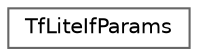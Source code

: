 digraph "Graphical Class Hierarchy"
{
 // LATEX_PDF_SIZE
  bgcolor="transparent";
  edge [fontname=Helvetica,fontsize=10,labelfontname=Helvetica,labelfontsize=10];
  node [fontname=Helvetica,fontsize=10,shape=box,height=0.2,width=0.4];
  rankdir="LR";
  Node0 [id="Node000000",label="TfLiteIfParams",height=0.2,width=0.4,color="grey40", fillcolor="white", style="filled",URL="$struct_tf_lite_if_params.html",tooltip=" "];
}
